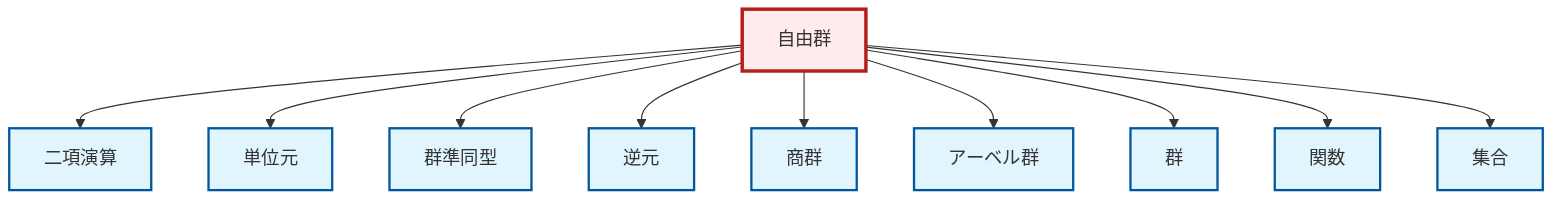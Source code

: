 graph TD
    classDef definition fill:#e1f5fe,stroke:#01579b,stroke-width:2px
    classDef theorem fill:#f3e5f5,stroke:#4a148c,stroke-width:2px
    classDef axiom fill:#fff3e0,stroke:#e65100,stroke-width:2px
    classDef example fill:#e8f5e9,stroke:#1b5e20,stroke-width:2px
    classDef current fill:#ffebee,stroke:#b71c1c,stroke-width:3px
    def-group["群"]:::definition
    def-inverse-element["逆元"]:::definition
    def-homomorphism["群準同型"]:::definition
    def-set["集合"]:::definition
    def-identity-element["単位元"]:::definition
    def-free-group["自由群"]:::definition
    def-quotient-group["商群"]:::definition
    def-binary-operation["二項演算"]:::definition
    def-abelian-group["アーベル群"]:::definition
    def-function["関数"]:::definition
    def-free-group --> def-binary-operation
    def-free-group --> def-identity-element
    def-free-group --> def-homomorphism
    def-free-group --> def-inverse-element
    def-free-group --> def-quotient-group
    def-free-group --> def-abelian-group
    def-free-group --> def-group
    def-free-group --> def-function
    def-free-group --> def-set
    class def-free-group current